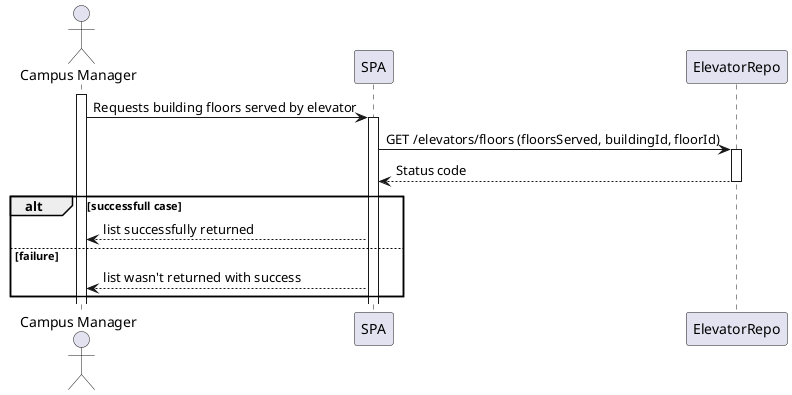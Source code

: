 @startuml
actor "Campus Manager" as User
participant "SPA" as SPA
participant "ElevatorRepo" as ElevatorRepo

activate User

User -> SPA: Requests building floors served by elevator
activate SPA

SPA -> ElevatorRepo: GET /elevators/floors (floorsServed, buildingId, floorId)
activate ElevatorRepo

ElevatorRepo --> SPA: Status code
deactivate ElevatorRepo

alt successfull case
    SPA --> User : list successfully returned
else failure
    SPA --> User : list wasn't returned with success
end

@enduml